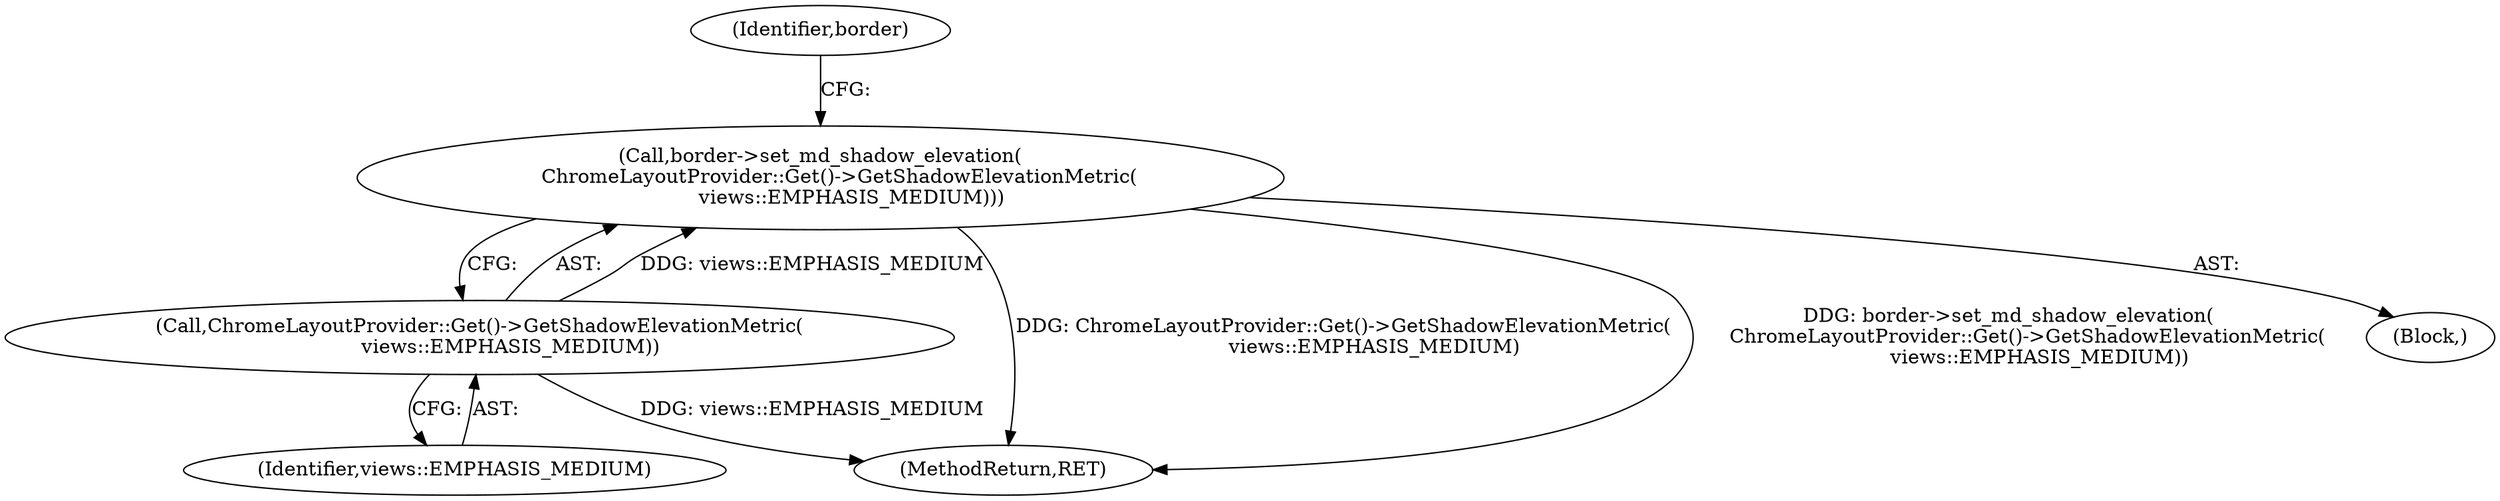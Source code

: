 digraph "1_Chrome_f2d26633cbd50735ac2af30436888b71ac0abad3_1@del" {
"1000116" [label="(Call,border->set_md_shadow_elevation(\n      ChromeLayoutProvider::Get()->GetShadowElevationMetric(\n          views::EMPHASIS_MEDIUM)))"];
"1000117" [label="(Call,ChromeLayoutProvider::Get()->GetShadowElevationMetric(\n          views::EMPHASIS_MEDIUM))"];
"1000120" [label="(Identifier,border)"];
"1000117" [label="(Call,ChromeLayoutProvider::Get()->GetShadowElevationMetric(\n          views::EMPHASIS_MEDIUM))"];
"1000118" [label="(Identifier,views::EMPHASIS_MEDIUM)"];
"1000121" [label="(MethodReturn,RET)"];
"1000116" [label="(Call,border->set_md_shadow_elevation(\n      ChromeLayoutProvider::Get()->GetShadowElevationMetric(\n          views::EMPHASIS_MEDIUM)))"];
"1000101" [label="(Block,)"];
"1000116" -> "1000101"  [label="AST: "];
"1000116" -> "1000117"  [label="CFG: "];
"1000117" -> "1000116"  [label="AST: "];
"1000120" -> "1000116"  [label="CFG: "];
"1000116" -> "1000121"  [label="DDG: ChromeLayoutProvider::Get()->GetShadowElevationMetric(\n          views::EMPHASIS_MEDIUM)"];
"1000116" -> "1000121"  [label="DDG: border->set_md_shadow_elevation(\n      ChromeLayoutProvider::Get()->GetShadowElevationMetric(\n          views::EMPHASIS_MEDIUM))"];
"1000117" -> "1000116"  [label="DDG: views::EMPHASIS_MEDIUM"];
"1000117" -> "1000118"  [label="CFG: "];
"1000118" -> "1000117"  [label="AST: "];
"1000117" -> "1000121"  [label="DDG: views::EMPHASIS_MEDIUM"];
}
